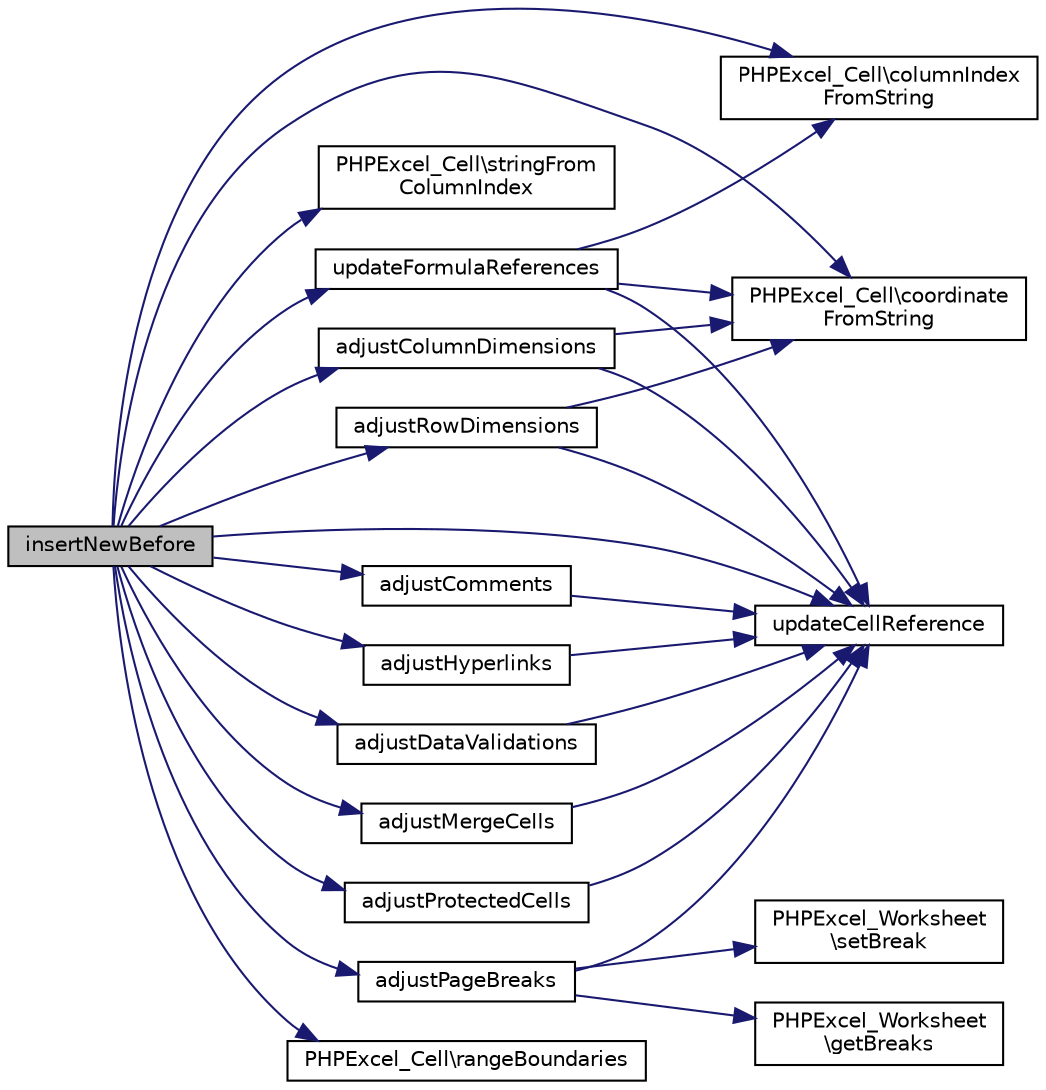 digraph "insertNewBefore"
{
  edge [fontname="Helvetica",fontsize="10",labelfontname="Helvetica",labelfontsize="10"];
  node [fontname="Helvetica",fontsize="10",shape=record];
  rankdir="LR";
  Node63 [label="insertNewBefore",height=0.2,width=0.4,color="black", fillcolor="grey75", style="filled", fontcolor="black"];
  Node63 -> Node64 [color="midnightblue",fontsize="10",style="solid",fontname="Helvetica"];
  Node64 [label="PHPExcel_Cell\\coordinate\lFromString",height=0.2,width=0.4,color="black", fillcolor="white", style="filled",URL="$class_p_h_p_excel___cell.html#a81e3469df94f7b5a1f5d9064575280a3"];
  Node63 -> Node65 [color="midnightblue",fontsize="10",style="solid",fontname="Helvetica"];
  Node65 [label="PHPExcel_Cell\\columnIndex\lFromString",height=0.2,width=0.4,color="black", fillcolor="white", style="filled",URL="$class_p_h_p_excel___cell.html#a492724422ceefe1d16ed2a8997a0a489"];
  Node63 -> Node66 [color="midnightblue",fontsize="10",style="solid",fontname="Helvetica"];
  Node66 [label="PHPExcel_Cell\\stringFrom\lColumnIndex",height=0.2,width=0.4,color="black", fillcolor="white", style="filled",URL="$class_p_h_p_excel___cell.html#ab5501b4cf2f8cd0af389ad4096fb9387"];
  Node63 -> Node67 [color="midnightblue",fontsize="10",style="solid",fontname="Helvetica"];
  Node67 [label="updateFormulaReferences",height=0.2,width=0.4,color="black", fillcolor="white", style="filled",URL="$class_p_h_p_excel___reference_helper.html#a2cd536f7442b11760a2767d062bdf417"];
  Node67 -> Node68 [color="midnightblue",fontsize="10",style="solid",fontname="Helvetica"];
  Node68 [label="updateCellReference",height=0.2,width=0.4,color="black", fillcolor="white", style="filled",URL="$class_p_h_p_excel___reference_helper.html#a367b558de0208c74d1e9b805b6a1a07a"];
  Node67 -> Node65 [color="midnightblue",fontsize="10",style="solid",fontname="Helvetica"];
  Node67 -> Node64 [color="midnightblue",fontsize="10",style="solid",fontname="Helvetica"];
  Node63 -> Node69 [color="midnightblue",fontsize="10",style="solid",fontname="Helvetica"];
  Node69 [label="adjustColumnDimensions",height=0.2,width=0.4,color="black", fillcolor="white", style="filled",URL="$class_p_h_p_excel___reference_helper.html#a3320ff541885b90db9609a723dd81f6e"];
  Node69 -> Node68 [color="midnightblue",fontsize="10",style="solid",fontname="Helvetica"];
  Node69 -> Node64 [color="midnightblue",fontsize="10",style="solid",fontname="Helvetica"];
  Node63 -> Node70 [color="midnightblue",fontsize="10",style="solid",fontname="Helvetica"];
  Node70 [label="adjustRowDimensions",height=0.2,width=0.4,color="black", fillcolor="white", style="filled",URL="$class_p_h_p_excel___reference_helper.html#ae3d5bbaf31cc1d047d964a7206354ff9"];
  Node70 -> Node68 [color="midnightblue",fontsize="10",style="solid",fontname="Helvetica"];
  Node70 -> Node64 [color="midnightblue",fontsize="10",style="solid",fontname="Helvetica"];
  Node63 -> Node71 [color="midnightblue",fontsize="10",style="solid",fontname="Helvetica"];
  Node71 [label="adjustPageBreaks",height=0.2,width=0.4,color="black", fillcolor="white", style="filled",URL="$class_p_h_p_excel___reference_helper.html#a7da82e3c9d9bc1d8b6416cc652be936d"];
  Node71 -> Node72 [color="midnightblue",fontsize="10",style="solid",fontname="Helvetica"];
  Node72 [label="PHPExcel_Worksheet\l\\getBreaks",height=0.2,width=0.4,color="black", fillcolor="white", style="filled",URL="$class_p_h_p_excel___worksheet.html#a78b2e2949be23b7c9a4357e0af1768e2"];
  Node71 -> Node73 [color="midnightblue",fontsize="10",style="solid",fontname="Helvetica"];
  Node73 [label="PHPExcel_Worksheet\l\\setBreak",height=0.2,width=0.4,color="black", fillcolor="white", style="filled",URL="$class_p_h_p_excel___worksheet.html#ac021a8a40bd5e05ed2d52dc20676e1a8"];
  Node71 -> Node68 [color="midnightblue",fontsize="10",style="solid",fontname="Helvetica"];
  Node63 -> Node74 [color="midnightblue",fontsize="10",style="solid",fontname="Helvetica"];
  Node74 [label="adjustComments",height=0.2,width=0.4,color="black", fillcolor="white", style="filled",URL="$class_p_h_p_excel___reference_helper.html#ae56ff095f10aa741dd5cda20e1956e3f"];
  Node74 -> Node68 [color="midnightblue",fontsize="10",style="solid",fontname="Helvetica"];
  Node63 -> Node75 [color="midnightblue",fontsize="10",style="solid",fontname="Helvetica"];
  Node75 [label="adjustHyperlinks",height=0.2,width=0.4,color="black", fillcolor="white", style="filled",URL="$class_p_h_p_excel___reference_helper.html#a63595f0f9e2e8ff053a6fac09af6ed91"];
  Node75 -> Node68 [color="midnightblue",fontsize="10",style="solid",fontname="Helvetica"];
  Node63 -> Node76 [color="midnightblue",fontsize="10",style="solid",fontname="Helvetica"];
  Node76 [label="adjustDataValidations",height=0.2,width=0.4,color="black", fillcolor="white", style="filled",URL="$class_p_h_p_excel___reference_helper.html#afbcaeb8bec490983724b51117e988f32"];
  Node76 -> Node68 [color="midnightblue",fontsize="10",style="solid",fontname="Helvetica"];
  Node63 -> Node77 [color="midnightblue",fontsize="10",style="solid",fontname="Helvetica"];
  Node77 [label="adjustMergeCells",height=0.2,width=0.4,color="black", fillcolor="white", style="filled",URL="$class_p_h_p_excel___reference_helper.html#aaba142c82d2fd5b795aaf907f296d95e"];
  Node77 -> Node68 [color="midnightblue",fontsize="10",style="solid",fontname="Helvetica"];
  Node63 -> Node78 [color="midnightblue",fontsize="10",style="solid",fontname="Helvetica"];
  Node78 [label="adjustProtectedCells",height=0.2,width=0.4,color="black", fillcolor="white", style="filled",URL="$class_p_h_p_excel___reference_helper.html#a0a6642ba554096d2bc0d9846ee010bc9"];
  Node78 -> Node68 [color="midnightblue",fontsize="10",style="solid",fontname="Helvetica"];
  Node63 -> Node79 [color="midnightblue",fontsize="10",style="solid",fontname="Helvetica"];
  Node79 [label="PHPExcel_Cell\\rangeBoundaries",height=0.2,width=0.4,color="black", fillcolor="white", style="filled",URL="$class_p_h_p_excel___cell.html#a9cca2af2bc9046417b3a0a51cf804ef9"];
  Node63 -> Node68 [color="midnightblue",fontsize="10",style="solid",fontname="Helvetica"];
}
